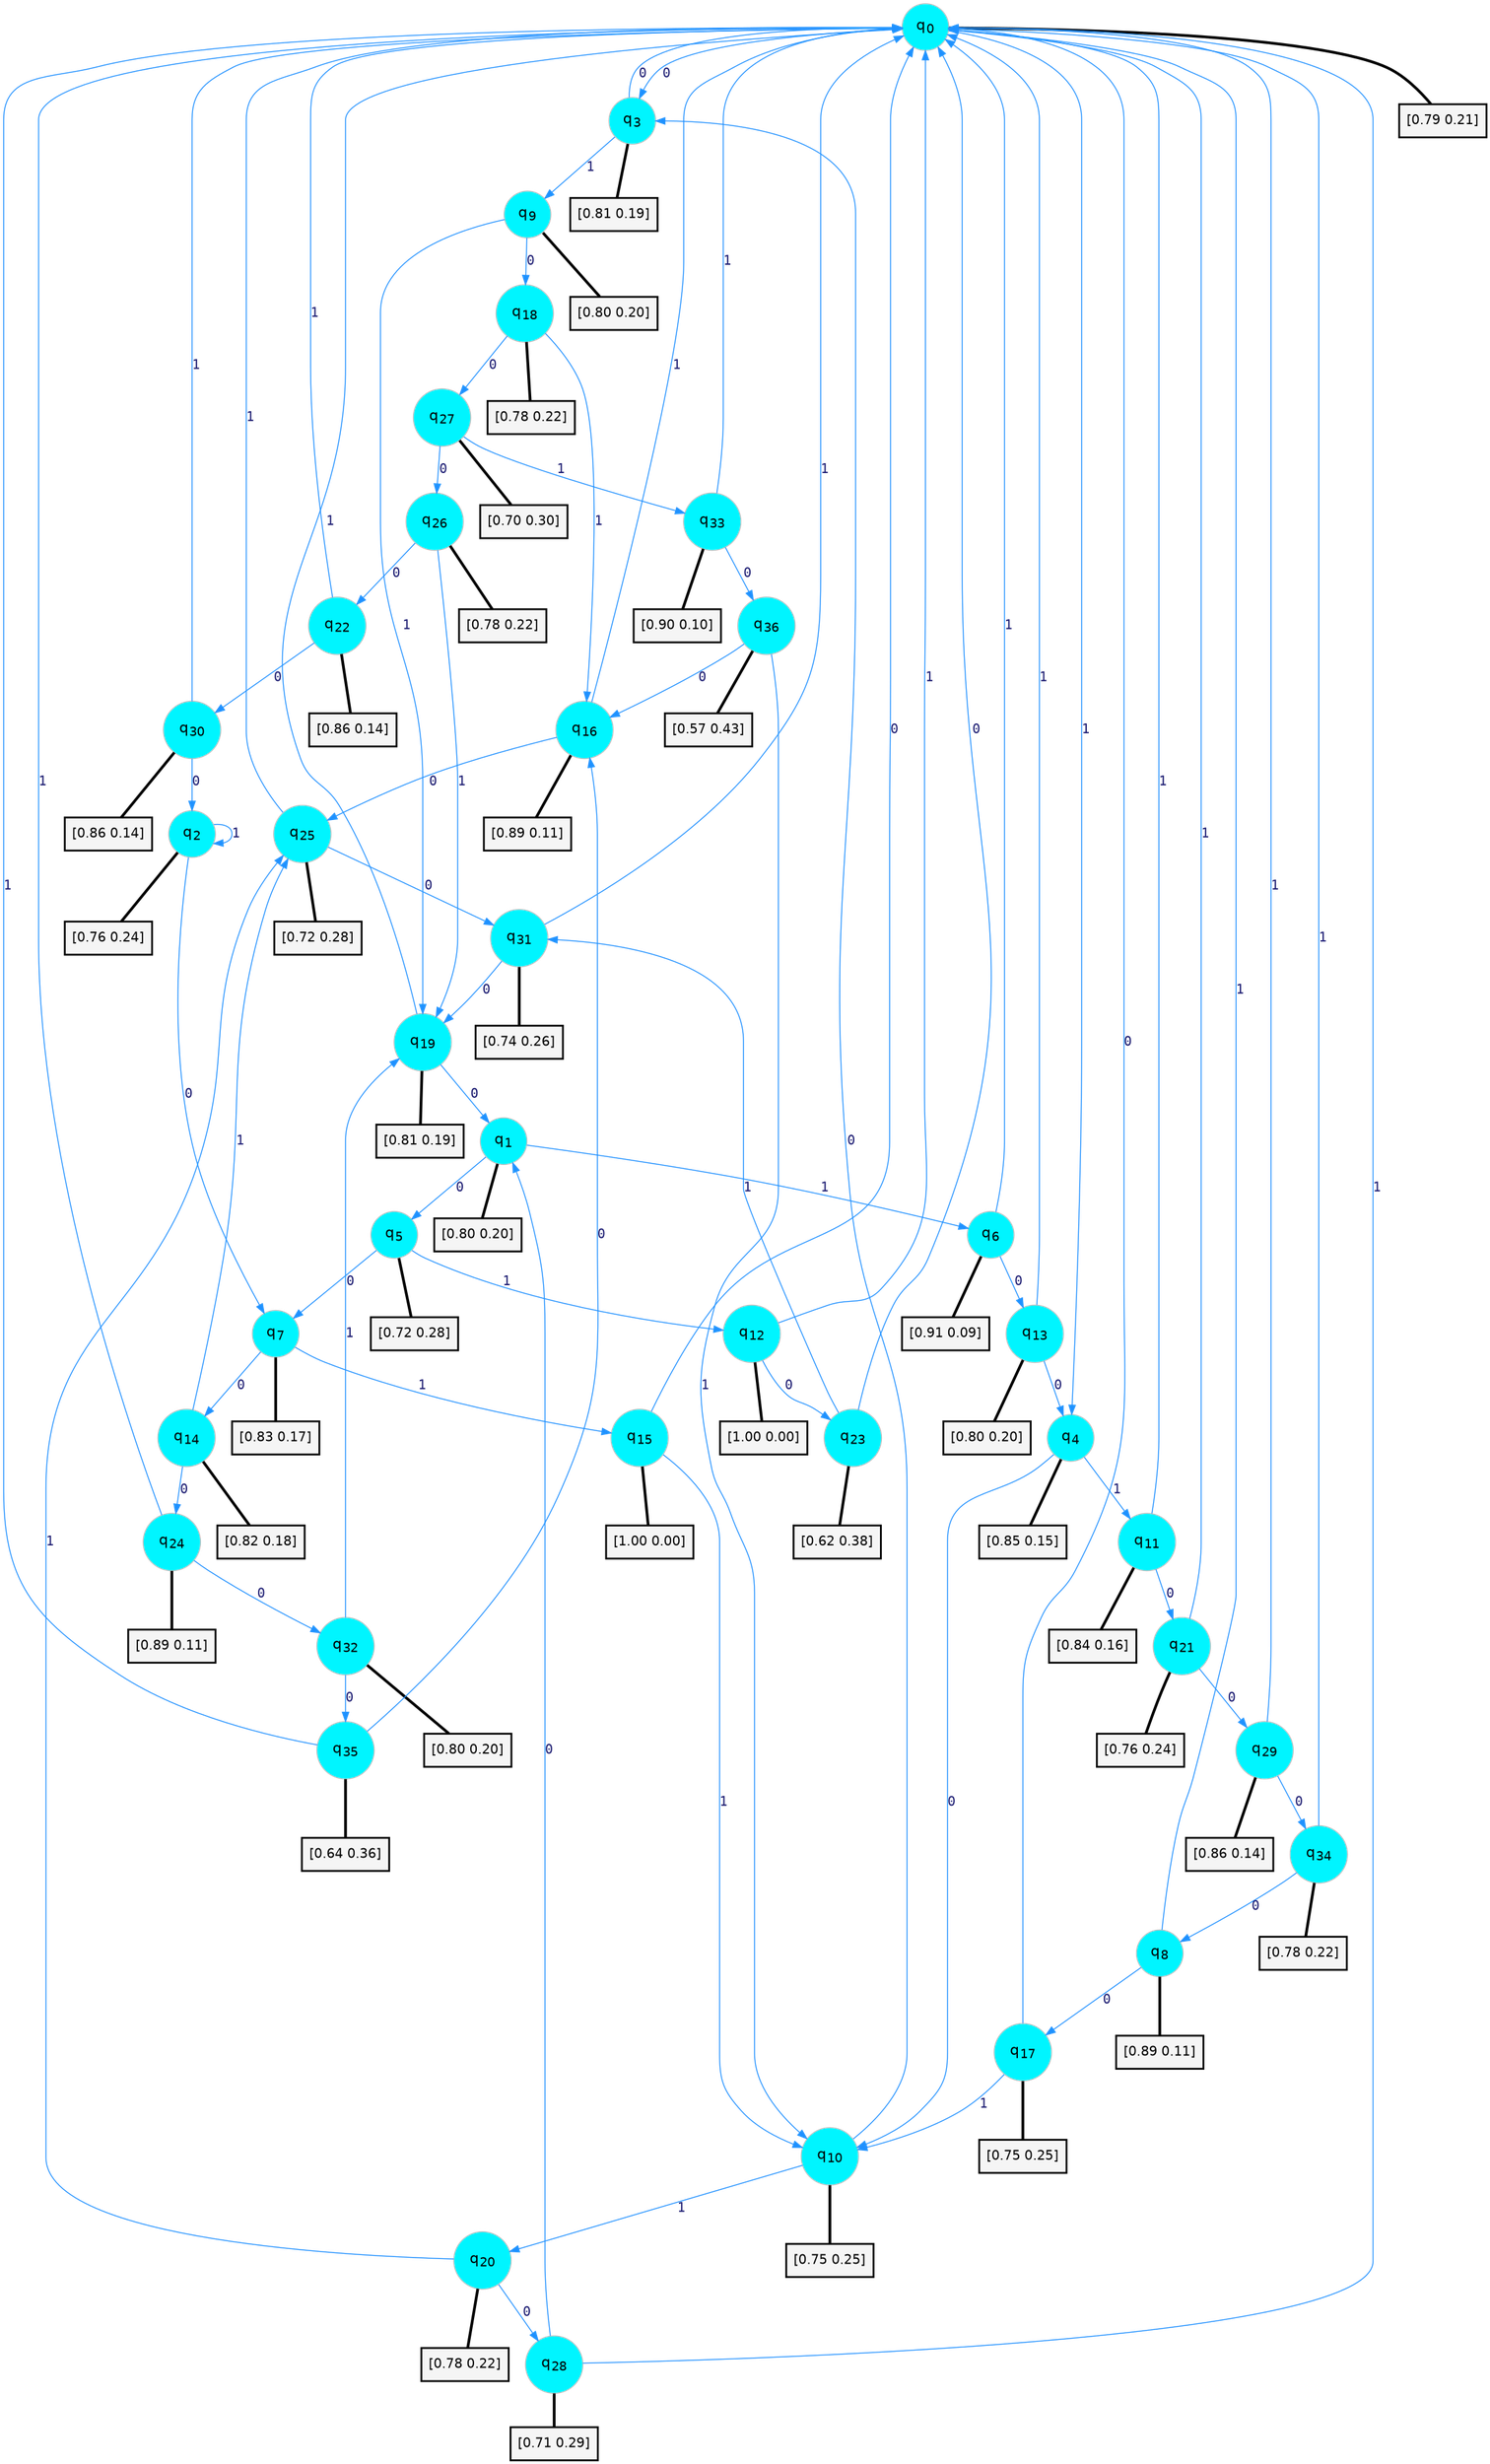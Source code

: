 digraph G {
graph [
bgcolor=transparent, dpi=300, rankdir=TD, size="40,25"];
node [
color=gray, fillcolor=turquoise1, fontcolor=black, fontname=Helvetica, fontsize=16, fontweight=bold, shape=circle, style=filled];
edge [
arrowsize=1, color=dodgerblue1, fontcolor=midnightblue, fontname=courier, fontweight=bold, penwidth=1, style=solid, weight=20];
0[label=<q<SUB>0</SUB>>];
1[label=<q<SUB>1</SUB>>];
2[label=<q<SUB>2</SUB>>];
3[label=<q<SUB>3</SUB>>];
4[label=<q<SUB>4</SUB>>];
5[label=<q<SUB>5</SUB>>];
6[label=<q<SUB>6</SUB>>];
7[label=<q<SUB>7</SUB>>];
8[label=<q<SUB>8</SUB>>];
9[label=<q<SUB>9</SUB>>];
10[label=<q<SUB>10</SUB>>];
11[label=<q<SUB>11</SUB>>];
12[label=<q<SUB>12</SUB>>];
13[label=<q<SUB>13</SUB>>];
14[label=<q<SUB>14</SUB>>];
15[label=<q<SUB>15</SUB>>];
16[label=<q<SUB>16</SUB>>];
17[label=<q<SUB>17</SUB>>];
18[label=<q<SUB>18</SUB>>];
19[label=<q<SUB>19</SUB>>];
20[label=<q<SUB>20</SUB>>];
21[label=<q<SUB>21</SUB>>];
22[label=<q<SUB>22</SUB>>];
23[label=<q<SUB>23</SUB>>];
24[label=<q<SUB>24</SUB>>];
25[label=<q<SUB>25</SUB>>];
26[label=<q<SUB>26</SUB>>];
27[label=<q<SUB>27</SUB>>];
28[label=<q<SUB>28</SUB>>];
29[label=<q<SUB>29</SUB>>];
30[label=<q<SUB>30</SUB>>];
31[label=<q<SUB>31</SUB>>];
32[label=<q<SUB>32</SUB>>];
33[label=<q<SUB>33</SUB>>];
34[label=<q<SUB>34</SUB>>];
35[label=<q<SUB>35</SUB>>];
36[label=<q<SUB>36</SUB>>];
37[label="[0.79 0.21]", shape=box,fontcolor=black, fontname=Helvetica, fontsize=14, penwidth=2, fillcolor=whitesmoke,color=black];
38[label="[0.80 0.20]", shape=box,fontcolor=black, fontname=Helvetica, fontsize=14, penwidth=2, fillcolor=whitesmoke,color=black];
39[label="[0.76 0.24]", shape=box,fontcolor=black, fontname=Helvetica, fontsize=14, penwidth=2, fillcolor=whitesmoke,color=black];
40[label="[0.81 0.19]", shape=box,fontcolor=black, fontname=Helvetica, fontsize=14, penwidth=2, fillcolor=whitesmoke,color=black];
41[label="[0.85 0.15]", shape=box,fontcolor=black, fontname=Helvetica, fontsize=14, penwidth=2, fillcolor=whitesmoke,color=black];
42[label="[0.72 0.28]", shape=box,fontcolor=black, fontname=Helvetica, fontsize=14, penwidth=2, fillcolor=whitesmoke,color=black];
43[label="[0.91 0.09]", shape=box,fontcolor=black, fontname=Helvetica, fontsize=14, penwidth=2, fillcolor=whitesmoke,color=black];
44[label="[0.83 0.17]", shape=box,fontcolor=black, fontname=Helvetica, fontsize=14, penwidth=2, fillcolor=whitesmoke,color=black];
45[label="[0.89 0.11]", shape=box,fontcolor=black, fontname=Helvetica, fontsize=14, penwidth=2, fillcolor=whitesmoke,color=black];
46[label="[0.80 0.20]", shape=box,fontcolor=black, fontname=Helvetica, fontsize=14, penwidth=2, fillcolor=whitesmoke,color=black];
47[label="[0.75 0.25]", shape=box,fontcolor=black, fontname=Helvetica, fontsize=14, penwidth=2, fillcolor=whitesmoke,color=black];
48[label="[0.84 0.16]", shape=box,fontcolor=black, fontname=Helvetica, fontsize=14, penwidth=2, fillcolor=whitesmoke,color=black];
49[label="[1.00 0.00]", shape=box,fontcolor=black, fontname=Helvetica, fontsize=14, penwidth=2, fillcolor=whitesmoke,color=black];
50[label="[0.80 0.20]", shape=box,fontcolor=black, fontname=Helvetica, fontsize=14, penwidth=2, fillcolor=whitesmoke,color=black];
51[label="[0.82 0.18]", shape=box,fontcolor=black, fontname=Helvetica, fontsize=14, penwidth=2, fillcolor=whitesmoke,color=black];
52[label="[1.00 0.00]", shape=box,fontcolor=black, fontname=Helvetica, fontsize=14, penwidth=2, fillcolor=whitesmoke,color=black];
53[label="[0.89 0.11]", shape=box,fontcolor=black, fontname=Helvetica, fontsize=14, penwidth=2, fillcolor=whitesmoke,color=black];
54[label="[0.75 0.25]", shape=box,fontcolor=black, fontname=Helvetica, fontsize=14, penwidth=2, fillcolor=whitesmoke,color=black];
55[label="[0.78 0.22]", shape=box,fontcolor=black, fontname=Helvetica, fontsize=14, penwidth=2, fillcolor=whitesmoke,color=black];
56[label="[0.81 0.19]", shape=box,fontcolor=black, fontname=Helvetica, fontsize=14, penwidth=2, fillcolor=whitesmoke,color=black];
57[label="[0.78 0.22]", shape=box,fontcolor=black, fontname=Helvetica, fontsize=14, penwidth=2, fillcolor=whitesmoke,color=black];
58[label="[0.76 0.24]", shape=box,fontcolor=black, fontname=Helvetica, fontsize=14, penwidth=2, fillcolor=whitesmoke,color=black];
59[label="[0.86 0.14]", shape=box,fontcolor=black, fontname=Helvetica, fontsize=14, penwidth=2, fillcolor=whitesmoke,color=black];
60[label="[0.62 0.38]", shape=box,fontcolor=black, fontname=Helvetica, fontsize=14, penwidth=2, fillcolor=whitesmoke,color=black];
61[label="[0.89 0.11]", shape=box,fontcolor=black, fontname=Helvetica, fontsize=14, penwidth=2, fillcolor=whitesmoke,color=black];
62[label="[0.72 0.28]", shape=box,fontcolor=black, fontname=Helvetica, fontsize=14, penwidth=2, fillcolor=whitesmoke,color=black];
63[label="[0.78 0.22]", shape=box,fontcolor=black, fontname=Helvetica, fontsize=14, penwidth=2, fillcolor=whitesmoke,color=black];
64[label="[0.70 0.30]", shape=box,fontcolor=black, fontname=Helvetica, fontsize=14, penwidth=2, fillcolor=whitesmoke,color=black];
65[label="[0.71 0.29]", shape=box,fontcolor=black, fontname=Helvetica, fontsize=14, penwidth=2, fillcolor=whitesmoke,color=black];
66[label="[0.86 0.14]", shape=box,fontcolor=black, fontname=Helvetica, fontsize=14, penwidth=2, fillcolor=whitesmoke,color=black];
67[label="[0.86 0.14]", shape=box,fontcolor=black, fontname=Helvetica, fontsize=14, penwidth=2, fillcolor=whitesmoke,color=black];
68[label="[0.74 0.26]", shape=box,fontcolor=black, fontname=Helvetica, fontsize=14, penwidth=2, fillcolor=whitesmoke,color=black];
69[label="[0.80 0.20]", shape=box,fontcolor=black, fontname=Helvetica, fontsize=14, penwidth=2, fillcolor=whitesmoke,color=black];
70[label="[0.90 0.10]", shape=box,fontcolor=black, fontname=Helvetica, fontsize=14, penwidth=2, fillcolor=whitesmoke,color=black];
71[label="[0.78 0.22]", shape=box,fontcolor=black, fontname=Helvetica, fontsize=14, penwidth=2, fillcolor=whitesmoke,color=black];
72[label="[0.64 0.36]", shape=box,fontcolor=black, fontname=Helvetica, fontsize=14, penwidth=2, fillcolor=whitesmoke,color=black];
73[label="[0.57 0.43]", shape=box,fontcolor=black, fontname=Helvetica, fontsize=14, penwidth=2, fillcolor=whitesmoke,color=black];
0->3 [label=0];
0->4 [label=1];
0->37 [arrowhead=none, penwidth=3,color=black];
1->5 [label=0];
1->6 [label=1];
1->38 [arrowhead=none, penwidth=3,color=black];
2->7 [label=0];
2->2 [label=1];
2->39 [arrowhead=none, penwidth=3,color=black];
3->0 [label=0];
3->9 [label=1];
3->40 [arrowhead=none, penwidth=3,color=black];
4->10 [label=0];
4->11 [label=1];
4->41 [arrowhead=none, penwidth=3,color=black];
5->7 [label=0];
5->12 [label=1];
5->42 [arrowhead=none, penwidth=3,color=black];
6->13 [label=0];
6->0 [label=1];
6->43 [arrowhead=none, penwidth=3,color=black];
7->14 [label=0];
7->15 [label=1];
7->44 [arrowhead=none, penwidth=3,color=black];
8->17 [label=0];
8->0 [label=1];
8->45 [arrowhead=none, penwidth=3,color=black];
9->18 [label=0];
9->19 [label=1];
9->46 [arrowhead=none, penwidth=3,color=black];
10->3 [label=0];
10->20 [label=1];
10->47 [arrowhead=none, penwidth=3,color=black];
11->21 [label=0];
11->0 [label=1];
11->48 [arrowhead=none, penwidth=3,color=black];
12->23 [label=0];
12->0 [label=1];
12->49 [arrowhead=none, penwidth=3,color=black];
13->4 [label=0];
13->0 [label=1];
13->50 [arrowhead=none, penwidth=3,color=black];
14->24 [label=0];
14->25 [label=1];
14->51 [arrowhead=none, penwidth=3,color=black];
15->0 [label=0];
15->10 [label=1];
15->52 [arrowhead=none, penwidth=3,color=black];
16->25 [label=0];
16->0 [label=1];
16->53 [arrowhead=none, penwidth=3,color=black];
17->0 [label=0];
17->10 [label=1];
17->54 [arrowhead=none, penwidth=3,color=black];
18->27 [label=0];
18->16 [label=1];
18->55 [arrowhead=none, penwidth=3,color=black];
19->1 [label=0];
19->0 [label=1];
19->56 [arrowhead=none, penwidth=3,color=black];
20->28 [label=0];
20->25 [label=1];
20->57 [arrowhead=none, penwidth=3,color=black];
21->29 [label=0];
21->0 [label=1];
21->58 [arrowhead=none, penwidth=3,color=black];
22->30 [label=0];
22->0 [label=1];
22->59 [arrowhead=none, penwidth=3,color=black];
23->0 [label=0];
23->31 [label=1];
23->60 [arrowhead=none, penwidth=3,color=black];
24->32 [label=0];
24->0 [label=1];
24->61 [arrowhead=none, penwidth=3,color=black];
25->31 [label=0];
25->0 [label=1];
25->62 [arrowhead=none, penwidth=3,color=black];
26->22 [label=0];
26->19 [label=1];
26->63 [arrowhead=none, penwidth=3,color=black];
27->26 [label=0];
27->33 [label=1];
27->64 [arrowhead=none, penwidth=3,color=black];
28->1 [label=0];
28->0 [label=1];
28->65 [arrowhead=none, penwidth=3,color=black];
29->34 [label=0];
29->0 [label=1];
29->66 [arrowhead=none, penwidth=3,color=black];
30->2 [label=0];
30->0 [label=1];
30->67 [arrowhead=none, penwidth=3,color=black];
31->19 [label=0];
31->0 [label=1];
31->68 [arrowhead=none, penwidth=3,color=black];
32->35 [label=0];
32->19 [label=1];
32->69 [arrowhead=none, penwidth=3,color=black];
33->36 [label=0];
33->0 [label=1];
33->70 [arrowhead=none, penwidth=3,color=black];
34->8 [label=0];
34->0 [label=1];
34->71 [arrowhead=none, penwidth=3,color=black];
35->16 [label=0];
35->0 [label=1];
35->72 [arrowhead=none, penwidth=3,color=black];
36->16 [label=0];
36->10 [label=1];
36->73 [arrowhead=none, penwidth=3,color=black];
}
